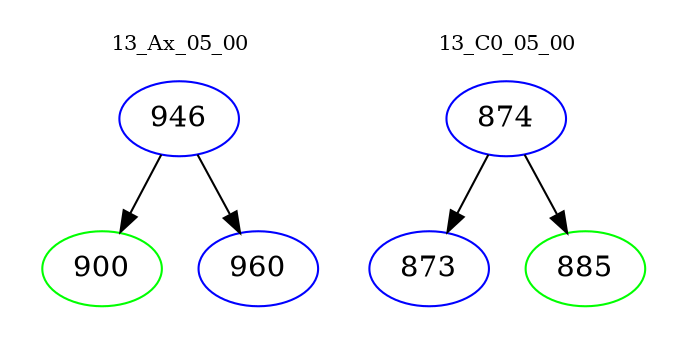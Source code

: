 digraph{
subgraph cluster_0 {
color = white
label = "13_Ax_05_00";
fontsize=10;
T0_946 [label="946", color="blue"]
T0_946 -> T0_900 [color="black"]
T0_900 [label="900", color="green"]
T0_946 -> T0_960 [color="black"]
T0_960 [label="960", color="blue"]
}
subgraph cluster_1 {
color = white
label = "13_C0_05_00";
fontsize=10;
T1_874 [label="874", color="blue"]
T1_874 -> T1_873 [color="black"]
T1_873 [label="873", color="blue"]
T1_874 -> T1_885 [color="black"]
T1_885 [label="885", color="green"]
}
}
